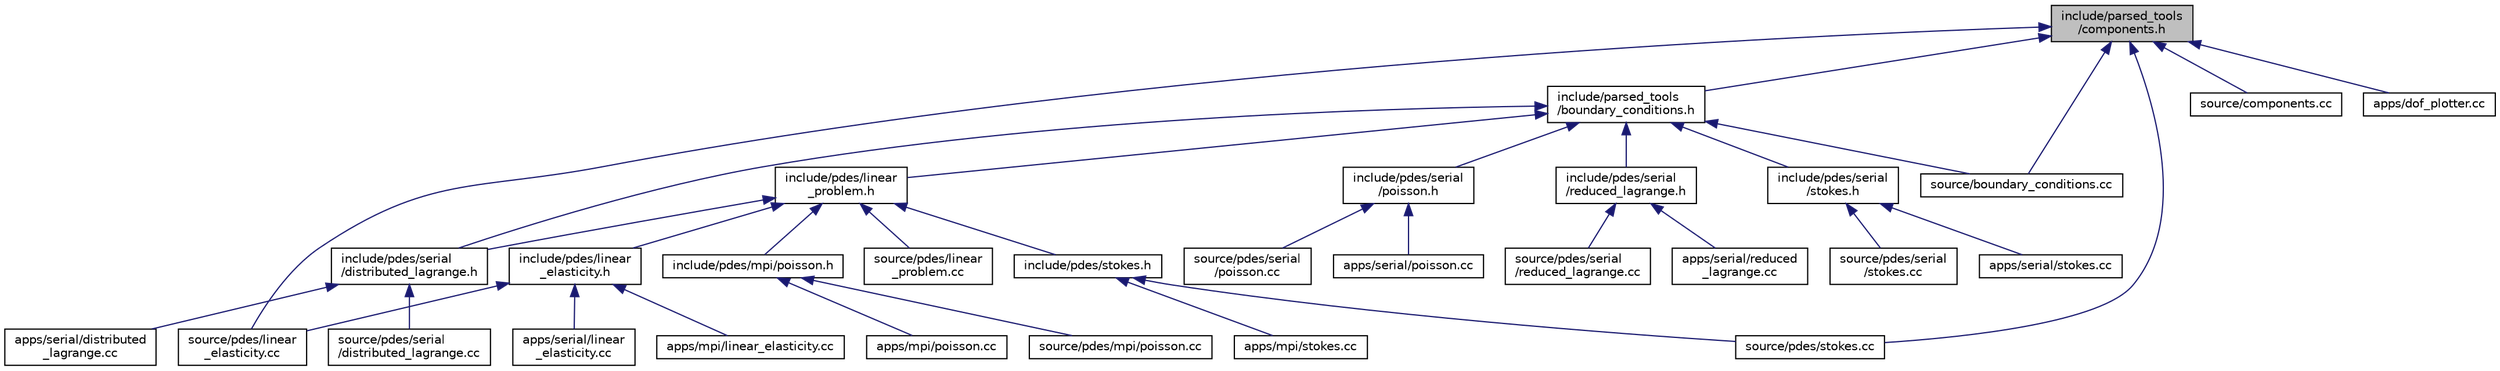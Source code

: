digraph "include/parsed_tools/components.h"
{
 // LATEX_PDF_SIZE
  bgcolor="transparent";
  edge [fontname="Helvetica",fontsize="10",labelfontname="Helvetica",labelfontsize="10"];
  node [fontname="Helvetica",fontsize="10",shape=record];
  Node1 [label="include/parsed_tools\l/components.h",height=0.2,width=0.4,color="black", fillcolor="grey75", style="filled", fontcolor="black",tooltip=" "];
  Node1 -> Node2 [dir="back",color="midnightblue",fontsize="10",style="solid",fontname="Helvetica"];
  Node2 [label="include/parsed_tools\l/boundary_conditions.h",height=0.2,width=0.4,color="black",URL="$boundary__conditions_8h.html",tooltip=" "];
  Node2 -> Node3 [dir="back",color="midnightblue",fontsize="10",style="solid",fontname="Helvetica"];
  Node3 [label="include/pdes/linear\l_problem.h",height=0.2,width=0.4,color="black",URL="$linear__problem_8h.html",tooltip=" "];
  Node3 -> Node4 [dir="back",color="midnightblue",fontsize="10",style="solid",fontname="Helvetica"];
  Node4 [label="include/pdes/linear\l_elasticity.h",height=0.2,width=0.4,color="black",URL="$linear__elasticity_8h.html",tooltip=" "];
  Node4 -> Node5 [dir="back",color="midnightblue",fontsize="10",style="solid",fontname="Helvetica"];
  Node5 [label="source/pdes/linear\l_elasticity.cc",height=0.2,width=0.4,color="black",URL="$source_2pdes_2linear__elasticity_8cc.html",tooltip=" "];
  Node4 -> Node6 [dir="back",color="midnightblue",fontsize="10",style="solid",fontname="Helvetica"];
  Node6 [label="apps/mpi/linear_elasticity.cc",height=0.2,width=0.4,color="black",URL="$apps_2mpi_2linear__elasticity_8cc.html",tooltip=" "];
  Node4 -> Node7 [dir="back",color="midnightblue",fontsize="10",style="solid",fontname="Helvetica"];
  Node7 [label="apps/serial/linear\l_elasticity.cc",height=0.2,width=0.4,color="black",URL="$apps_2serial_2linear__elasticity_8cc.html",tooltip=" "];
  Node3 -> Node8 [dir="back",color="midnightblue",fontsize="10",style="solid",fontname="Helvetica"];
  Node8 [label="include/pdes/mpi/poisson.h",height=0.2,width=0.4,color="black",URL="$mpi_2poisson_8h.html",tooltip=" "];
  Node8 -> Node9 [dir="back",color="midnightblue",fontsize="10",style="solid",fontname="Helvetica"];
  Node9 [label="source/pdes/mpi/poisson.cc",height=0.2,width=0.4,color="black",URL="$source_2pdes_2mpi_2poisson_8cc.html",tooltip=" "];
  Node8 -> Node10 [dir="back",color="midnightblue",fontsize="10",style="solid",fontname="Helvetica"];
  Node10 [label="apps/mpi/poisson.cc",height=0.2,width=0.4,color="black",URL="$apps_2mpi_2poisson_8cc.html",tooltip=" "];
  Node3 -> Node11 [dir="back",color="midnightblue",fontsize="10",style="solid",fontname="Helvetica"];
  Node11 [label="include/pdes/serial\l/distributed_lagrange.h",height=0.2,width=0.4,color="black",URL="$distributed__lagrange_8h.html",tooltip=" "];
  Node11 -> Node12 [dir="back",color="midnightblue",fontsize="10",style="solid",fontname="Helvetica"];
  Node12 [label="source/pdes/serial\l/distributed_lagrange.cc",height=0.2,width=0.4,color="black",URL="$source_2pdes_2serial_2distributed__lagrange_8cc.html",tooltip=" "];
  Node11 -> Node13 [dir="back",color="midnightblue",fontsize="10",style="solid",fontname="Helvetica"];
  Node13 [label="apps/serial/distributed\l_lagrange.cc",height=0.2,width=0.4,color="black",URL="$apps_2serial_2distributed__lagrange_8cc.html",tooltip=" "];
  Node3 -> Node14 [dir="back",color="midnightblue",fontsize="10",style="solid",fontname="Helvetica"];
  Node14 [label="include/pdes/stokes.h",height=0.2,width=0.4,color="black",URL="$stokes_8h.html",tooltip=" "];
  Node14 -> Node15 [dir="back",color="midnightblue",fontsize="10",style="solid",fontname="Helvetica"];
  Node15 [label="source/pdes/stokes.cc",height=0.2,width=0.4,color="black",URL="$source_2pdes_2stokes_8cc.html",tooltip=" "];
  Node14 -> Node16 [dir="back",color="midnightblue",fontsize="10",style="solid",fontname="Helvetica"];
  Node16 [label="apps/mpi/stokes.cc",height=0.2,width=0.4,color="black",URL="$apps_2mpi_2stokes_8cc.html",tooltip=" "];
  Node3 -> Node17 [dir="back",color="midnightblue",fontsize="10",style="solid",fontname="Helvetica"];
  Node17 [label="source/pdes/linear\l_problem.cc",height=0.2,width=0.4,color="black",URL="$linear__problem_8cc.html",tooltip=" "];
  Node2 -> Node11 [dir="back",color="midnightblue",fontsize="10",style="solid",fontname="Helvetica"];
  Node2 -> Node18 [dir="back",color="midnightblue",fontsize="10",style="solid",fontname="Helvetica"];
  Node18 [label="include/pdes/serial\l/poisson.h",height=0.2,width=0.4,color="black",URL="$serial_2poisson_8h.html",tooltip=" "];
  Node18 -> Node19 [dir="back",color="midnightblue",fontsize="10",style="solid",fontname="Helvetica"];
  Node19 [label="source/pdes/serial\l/poisson.cc",height=0.2,width=0.4,color="black",URL="$source_2pdes_2serial_2poisson_8cc.html",tooltip=" "];
  Node18 -> Node20 [dir="back",color="midnightblue",fontsize="10",style="solid",fontname="Helvetica"];
  Node20 [label="apps/serial/poisson.cc",height=0.2,width=0.4,color="black",URL="$apps_2serial_2poisson_8cc.html",tooltip=" "];
  Node2 -> Node21 [dir="back",color="midnightblue",fontsize="10",style="solid",fontname="Helvetica"];
  Node21 [label="include/pdes/serial\l/reduced_lagrange.h",height=0.2,width=0.4,color="black",URL="$reduced__lagrange_8h.html",tooltip=" "];
  Node21 -> Node22 [dir="back",color="midnightblue",fontsize="10",style="solid",fontname="Helvetica"];
  Node22 [label="source/pdes/serial\l/reduced_lagrange.cc",height=0.2,width=0.4,color="black",URL="$source_2pdes_2serial_2reduced__lagrange_8cc.html",tooltip=" "];
  Node21 -> Node23 [dir="back",color="midnightblue",fontsize="10",style="solid",fontname="Helvetica"];
  Node23 [label="apps/serial/reduced\l_lagrange.cc",height=0.2,width=0.4,color="black",URL="$apps_2serial_2reduced__lagrange_8cc.html",tooltip=" "];
  Node2 -> Node24 [dir="back",color="midnightblue",fontsize="10",style="solid",fontname="Helvetica"];
  Node24 [label="include/pdes/serial\l/stokes.h",height=0.2,width=0.4,color="black",URL="$serial_2stokes_8h.html",tooltip=" "];
  Node24 -> Node25 [dir="back",color="midnightblue",fontsize="10",style="solid",fontname="Helvetica"];
  Node25 [label="source/pdes/serial\l/stokes.cc",height=0.2,width=0.4,color="black",URL="$source_2pdes_2serial_2stokes_8cc.html",tooltip=" "];
  Node24 -> Node26 [dir="back",color="midnightblue",fontsize="10",style="solid",fontname="Helvetica"];
  Node26 [label="apps/serial/stokes.cc",height=0.2,width=0.4,color="black",URL="$apps_2serial_2stokes_8cc.html",tooltip=" "];
  Node2 -> Node27 [dir="back",color="midnightblue",fontsize="10",style="solid",fontname="Helvetica"];
  Node27 [label="source/boundary_conditions.cc",height=0.2,width=0.4,color="black",URL="$boundary__conditions_8cc.html",tooltip=" "];
  Node1 -> Node27 [dir="back",color="midnightblue",fontsize="10",style="solid",fontname="Helvetica"];
  Node1 -> Node28 [dir="back",color="midnightblue",fontsize="10",style="solid",fontname="Helvetica"];
  Node28 [label="source/components.cc",height=0.2,width=0.4,color="black",URL="$components_8cc.html",tooltip=" "];
  Node1 -> Node5 [dir="back",color="midnightblue",fontsize="10",style="solid",fontname="Helvetica"];
  Node1 -> Node15 [dir="back",color="midnightblue",fontsize="10",style="solid",fontname="Helvetica"];
  Node1 -> Node29 [dir="back",color="midnightblue",fontsize="10",style="solid",fontname="Helvetica"];
  Node29 [label="apps/dof_plotter.cc",height=0.2,width=0.4,color="black",URL="$dof__plotter_8cc.html",tooltip="Degrees of freedom plotter."];
}
